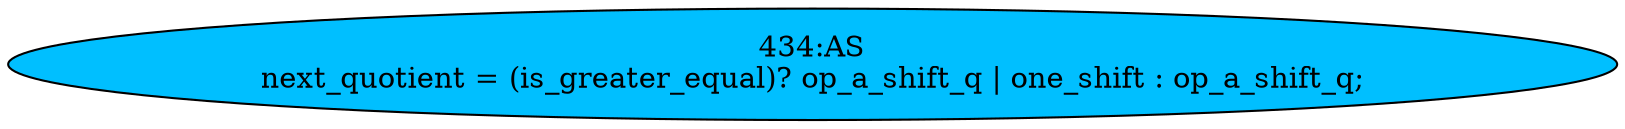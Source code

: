 strict digraph "" {
	node [label="\N"];
	"434:AS"	 [ast="<pyverilog.vparser.ast.Assign object at 0x7fa737901710>",
		def_var="['next_quotient']",
		fillcolor=deepskyblue,
		label="434:AS
next_quotient = (is_greater_equal)? op_a_shift_q | one_shift : op_a_shift_q;",
		statements="[]",
		style=filled,
		typ=Assign,
		use_var="['is_greater_equal', 'op_a_shift_q', 'one_shift', 'op_a_shift_q']"];
}
